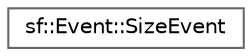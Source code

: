 digraph "Graphical Class Hierarchy"
{
 // LATEX_PDF_SIZE
  bgcolor="transparent";
  edge [fontname=Helvetica,fontsize=10,labelfontname=Helvetica,labelfontsize=10];
  node [fontname=Helvetica,fontsize=10,shape=box,height=0.2,width=0.4];
  rankdir="LR";
  Node0 [id="Node000000",label="sf::Event::SizeEvent",height=0.2,width=0.4,color="grey40", fillcolor="white", style="filled",URL="$structsf_1_1_event_1_1_size_event.html",tooltip="Size events parameters (Resized)"];
}
